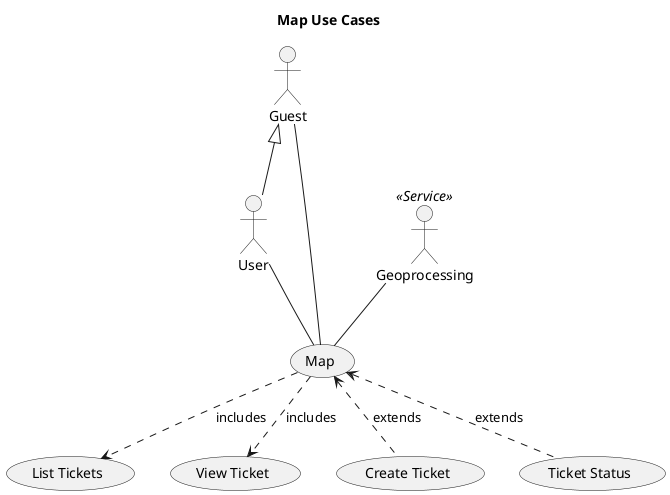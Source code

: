 @startuml

title Map Use Cases

:Guest:
:User:
:Geoprocessing: <<Service>>

Guest <|-- User

Guest -- (Map)

  User -- (Map)

  Geoprocessing -- (Map)

  (Map) ..> (List Tickets) : includes
  (Map) ..> (View Ticket) : includes

  (Map) <.. (Create Ticket) : extends
  (Map) <.. (Ticket Status) : extends

@enduml